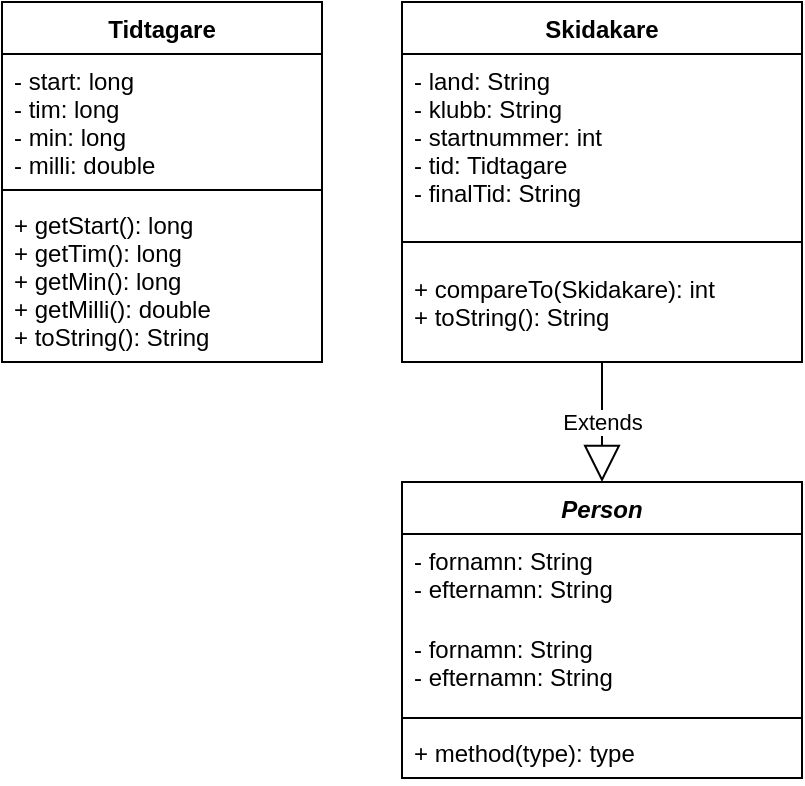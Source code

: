<mxfile version="15.5.5" type="device"><diagram id="I8vB07AJEckEHLMapsp4" name="Page-1"><mxGraphModel dx="1422" dy="885" grid="1" gridSize="10" guides="1" tooltips="1" connect="1" arrows="1" fold="1" page="1" pageScale="1" pageWidth="850" pageHeight="1100" math="0" shadow="0"><root><mxCell id="0"/><mxCell id="1" parent="0"/><mxCell id="OWX_tHRS28gkPgZlSugh-1" value="Person" style="swimlane;fontStyle=3;align=center;verticalAlign=top;childLayout=stackLayout;horizontal=1;startSize=26;horizontalStack=0;resizeParent=1;resizeParentMax=0;resizeLast=0;collapsible=1;marginBottom=0;" vertex="1" parent="1"><mxGeometry x="600" y="280" width="200" height="148" as="geometry"><mxRectangle x="340" y="410" width="100" height="26" as="alternateBounds"/></mxGeometry></mxCell><mxCell id="OWX_tHRS28gkPgZlSugh-19" value="- fornamn: String&#xA;- efternamn: String&#xA;" style="text;strokeColor=none;fillColor=none;align=left;verticalAlign=top;spacingLeft=4;spacingRight=4;overflow=hidden;rotatable=0;points=[[0,0.5],[1,0.5]];portConstraint=eastwest;" vertex="1" parent="OWX_tHRS28gkPgZlSugh-1"><mxGeometry y="26" width="200" height="44" as="geometry"/></mxCell><mxCell id="OWX_tHRS28gkPgZlSugh-2" value="- fornamn: String&#xA;- efternamn: String&#xA;" style="text;strokeColor=none;fillColor=none;align=left;verticalAlign=top;spacingLeft=4;spacingRight=4;overflow=hidden;rotatable=0;points=[[0,0.5],[1,0.5]];portConstraint=eastwest;" vertex="1" parent="OWX_tHRS28gkPgZlSugh-1"><mxGeometry y="70" width="200" height="44" as="geometry"/></mxCell><mxCell id="OWX_tHRS28gkPgZlSugh-3" value="" style="line;strokeWidth=1;fillColor=none;align=left;verticalAlign=middle;spacingTop=-1;spacingLeft=3;spacingRight=3;rotatable=0;labelPosition=right;points=[];portConstraint=eastwest;" vertex="1" parent="OWX_tHRS28gkPgZlSugh-1"><mxGeometry y="114" width="200" height="8" as="geometry"/></mxCell><mxCell id="OWX_tHRS28gkPgZlSugh-4" value="+ method(type): type" style="text;strokeColor=none;fillColor=none;align=left;verticalAlign=top;spacingLeft=4;spacingRight=4;overflow=hidden;rotatable=0;points=[[0,0.5],[1,0.5]];portConstraint=eastwest;" vertex="1" parent="OWX_tHRS28gkPgZlSugh-1"><mxGeometry y="122" width="200" height="26" as="geometry"/></mxCell><mxCell id="OWX_tHRS28gkPgZlSugh-9" value="Skidakare" style="swimlane;fontStyle=1;align=center;verticalAlign=top;childLayout=stackLayout;horizontal=1;startSize=26;horizontalStack=0;resizeParent=1;resizeParentMax=0;resizeLast=0;collapsible=1;marginBottom=0;" vertex="1" parent="1"><mxGeometry x="600" y="40" width="200" height="180" as="geometry"/></mxCell><mxCell id="OWX_tHRS28gkPgZlSugh-10" value="- land: String&#xA;- klubb: String&#xA;- startnummer: int&#xA;- tid: Tidtagare&#xA;- finalTid: String" style="text;strokeColor=none;fillColor=none;align=left;verticalAlign=top;spacingLeft=4;spacingRight=4;overflow=hidden;rotatable=0;points=[[0,0.5],[1,0.5]];portConstraint=eastwest;" vertex="1" parent="OWX_tHRS28gkPgZlSugh-9"><mxGeometry y="26" width="200" height="84" as="geometry"/></mxCell><mxCell id="OWX_tHRS28gkPgZlSugh-11" value="" style="line;strokeWidth=1;fillColor=none;align=left;verticalAlign=middle;spacingTop=-1;spacingLeft=3;spacingRight=3;rotatable=0;labelPosition=right;points=[];portConstraint=eastwest;" vertex="1" parent="OWX_tHRS28gkPgZlSugh-9"><mxGeometry y="110" width="200" height="20" as="geometry"/></mxCell><mxCell id="OWX_tHRS28gkPgZlSugh-12" value="+ compareTo(Skidakare): int&#xA;+ toString(): String&#xA;" style="text;strokeColor=none;fillColor=none;align=left;verticalAlign=top;spacingLeft=4;spacingRight=4;overflow=hidden;rotatable=0;points=[[0,0.5],[1,0.5]];portConstraint=eastwest;" vertex="1" parent="OWX_tHRS28gkPgZlSugh-9"><mxGeometry y="130" width="200" height="50" as="geometry"/></mxCell><mxCell id="OWX_tHRS28gkPgZlSugh-13" value="Tidtagare" style="swimlane;fontStyle=1;align=center;verticalAlign=top;childLayout=stackLayout;horizontal=1;startSize=26;horizontalStack=0;resizeParent=1;resizeParentMax=0;resizeLast=0;collapsible=1;marginBottom=0;" vertex="1" parent="1"><mxGeometry x="400" y="40" width="160" height="180" as="geometry"/></mxCell><mxCell id="OWX_tHRS28gkPgZlSugh-14" value="- start: long&#xA;- tim: long&#xA;- min: long&#xA;- milli: double" style="text;strokeColor=none;fillColor=none;align=left;verticalAlign=top;spacingLeft=4;spacingRight=4;overflow=hidden;rotatable=0;points=[[0,0.5],[1,0.5]];portConstraint=eastwest;" vertex="1" parent="OWX_tHRS28gkPgZlSugh-13"><mxGeometry y="26" width="160" height="64" as="geometry"/></mxCell><mxCell id="OWX_tHRS28gkPgZlSugh-15" value="" style="line;strokeWidth=1;fillColor=none;align=left;verticalAlign=middle;spacingTop=-1;spacingLeft=3;spacingRight=3;rotatable=0;labelPosition=right;points=[];portConstraint=eastwest;" vertex="1" parent="OWX_tHRS28gkPgZlSugh-13"><mxGeometry y="90" width="160" height="8" as="geometry"/></mxCell><mxCell id="OWX_tHRS28gkPgZlSugh-16" value="+ getStart(): long&#xA;+ getTim(): long&#xA;+ getMin(): long&#xA;+ getMilli(): double&#xA;+ toString(): String" style="text;strokeColor=none;fillColor=none;align=left;verticalAlign=top;spacingLeft=4;spacingRight=4;overflow=hidden;rotatable=0;points=[[0,0.5],[1,0.5]];portConstraint=eastwest;" vertex="1" parent="OWX_tHRS28gkPgZlSugh-13"><mxGeometry y="98" width="160" height="82" as="geometry"/></mxCell><mxCell id="OWX_tHRS28gkPgZlSugh-24" value="Extends" style="endArrow=block;endSize=16;endFill=0;html=1;rounded=0;entryX=0.5;entryY=0;entryDx=0;entryDy=0;" edge="1" parent="1" target="OWX_tHRS28gkPgZlSugh-1"><mxGeometry width="160" relative="1" as="geometry"><mxPoint x="700" y="220" as="sourcePoint"/><mxPoint x="500" y="450" as="targetPoint"/></mxGeometry></mxCell></root></mxGraphModel></diagram></mxfile>